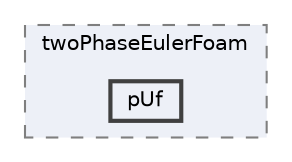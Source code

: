 digraph "applications/solvers/multiphase/twoPhaseEulerFoam/pUf"
{
 // LATEX_PDF_SIZE
  bgcolor="transparent";
  edge [fontname=Helvetica,fontsize=10,labelfontname=Helvetica,labelfontsize=10];
  node [fontname=Helvetica,fontsize=10,shape=box,height=0.2,width=0.4];
  compound=true
  subgraph clusterdir_9a8884475cf7812a7a55716c3274f065 {
    graph [ bgcolor="#edf0f7", pencolor="grey50", label="twoPhaseEulerFoam", fontname=Helvetica,fontsize=10 style="filled,dashed", URL="dir_9a8884475cf7812a7a55716c3274f065.html",tooltip=""]
  dir_4e1c4fbc41b64975a5fe050194a5b7a9 [label="pUf", fillcolor="#edf0f7", color="grey25", style="filled,bold", URL="dir_4e1c4fbc41b64975a5fe050194a5b7a9.html",tooltip=""];
  }
}
